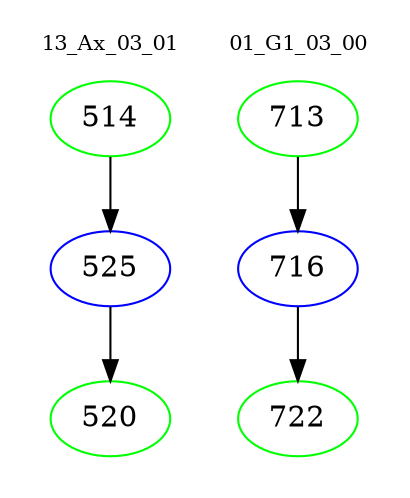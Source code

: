 digraph{
subgraph cluster_0 {
color = white
label = "13_Ax_03_01";
fontsize=10;
T0_514 [label="514", color="green"]
T0_514 -> T0_525 [color="black"]
T0_525 [label="525", color="blue"]
T0_525 -> T0_520 [color="black"]
T0_520 [label="520", color="green"]
}
subgraph cluster_1 {
color = white
label = "01_G1_03_00";
fontsize=10;
T1_713 [label="713", color="green"]
T1_713 -> T1_716 [color="black"]
T1_716 [label="716", color="blue"]
T1_716 -> T1_722 [color="black"]
T1_722 [label="722", color="green"]
}
}

